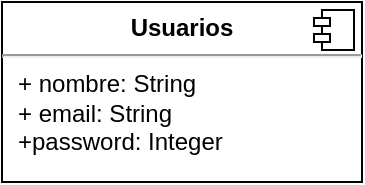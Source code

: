 <mxfile version="21.6.9" type="github">
  <diagram name="Página-1" id="aLW1Ijnp1n9mNWRd89W9">
    <mxGraphModel dx="880" dy="462" grid="1" gridSize="10" guides="1" tooltips="1" connect="1" arrows="1" fold="1" page="1" pageScale="1" pageWidth="827" pageHeight="1169" math="0" shadow="0">
      <root>
        <mxCell id="0" />
        <mxCell id="1" parent="0" />
        <mxCell id="AKomyB5M_KMYnB1ymFUx-1" value="&lt;p style=&quot;margin:0px;margin-top:6px;text-align:center;&quot;&gt;&lt;b&gt;Usuarios&lt;/b&gt;&lt;/p&gt;&lt;hr&gt;&lt;p style=&quot;margin:0px;margin-left:8px;&quot;&gt;+ nombre: String&lt;br&gt;+ email: String&lt;/p&gt;&lt;p style=&quot;margin:0px;margin-left:8px;&quot;&gt;+password: Integer&lt;br&gt;&lt;/p&gt;" style="align=left;overflow=fill;html=1;dropTarget=0;whiteSpace=wrap;" vertex="1" parent="1">
          <mxGeometry x="280" y="60" width="180" height="90" as="geometry" />
        </mxCell>
        <mxCell id="AKomyB5M_KMYnB1ymFUx-2" value="" style="shape=component;jettyWidth=8;jettyHeight=4;" vertex="1" parent="AKomyB5M_KMYnB1ymFUx-1">
          <mxGeometry x="1" width="20" height="20" relative="1" as="geometry">
            <mxPoint x="-24" y="4" as="offset" />
          </mxGeometry>
        </mxCell>
      </root>
    </mxGraphModel>
  </diagram>
</mxfile>
